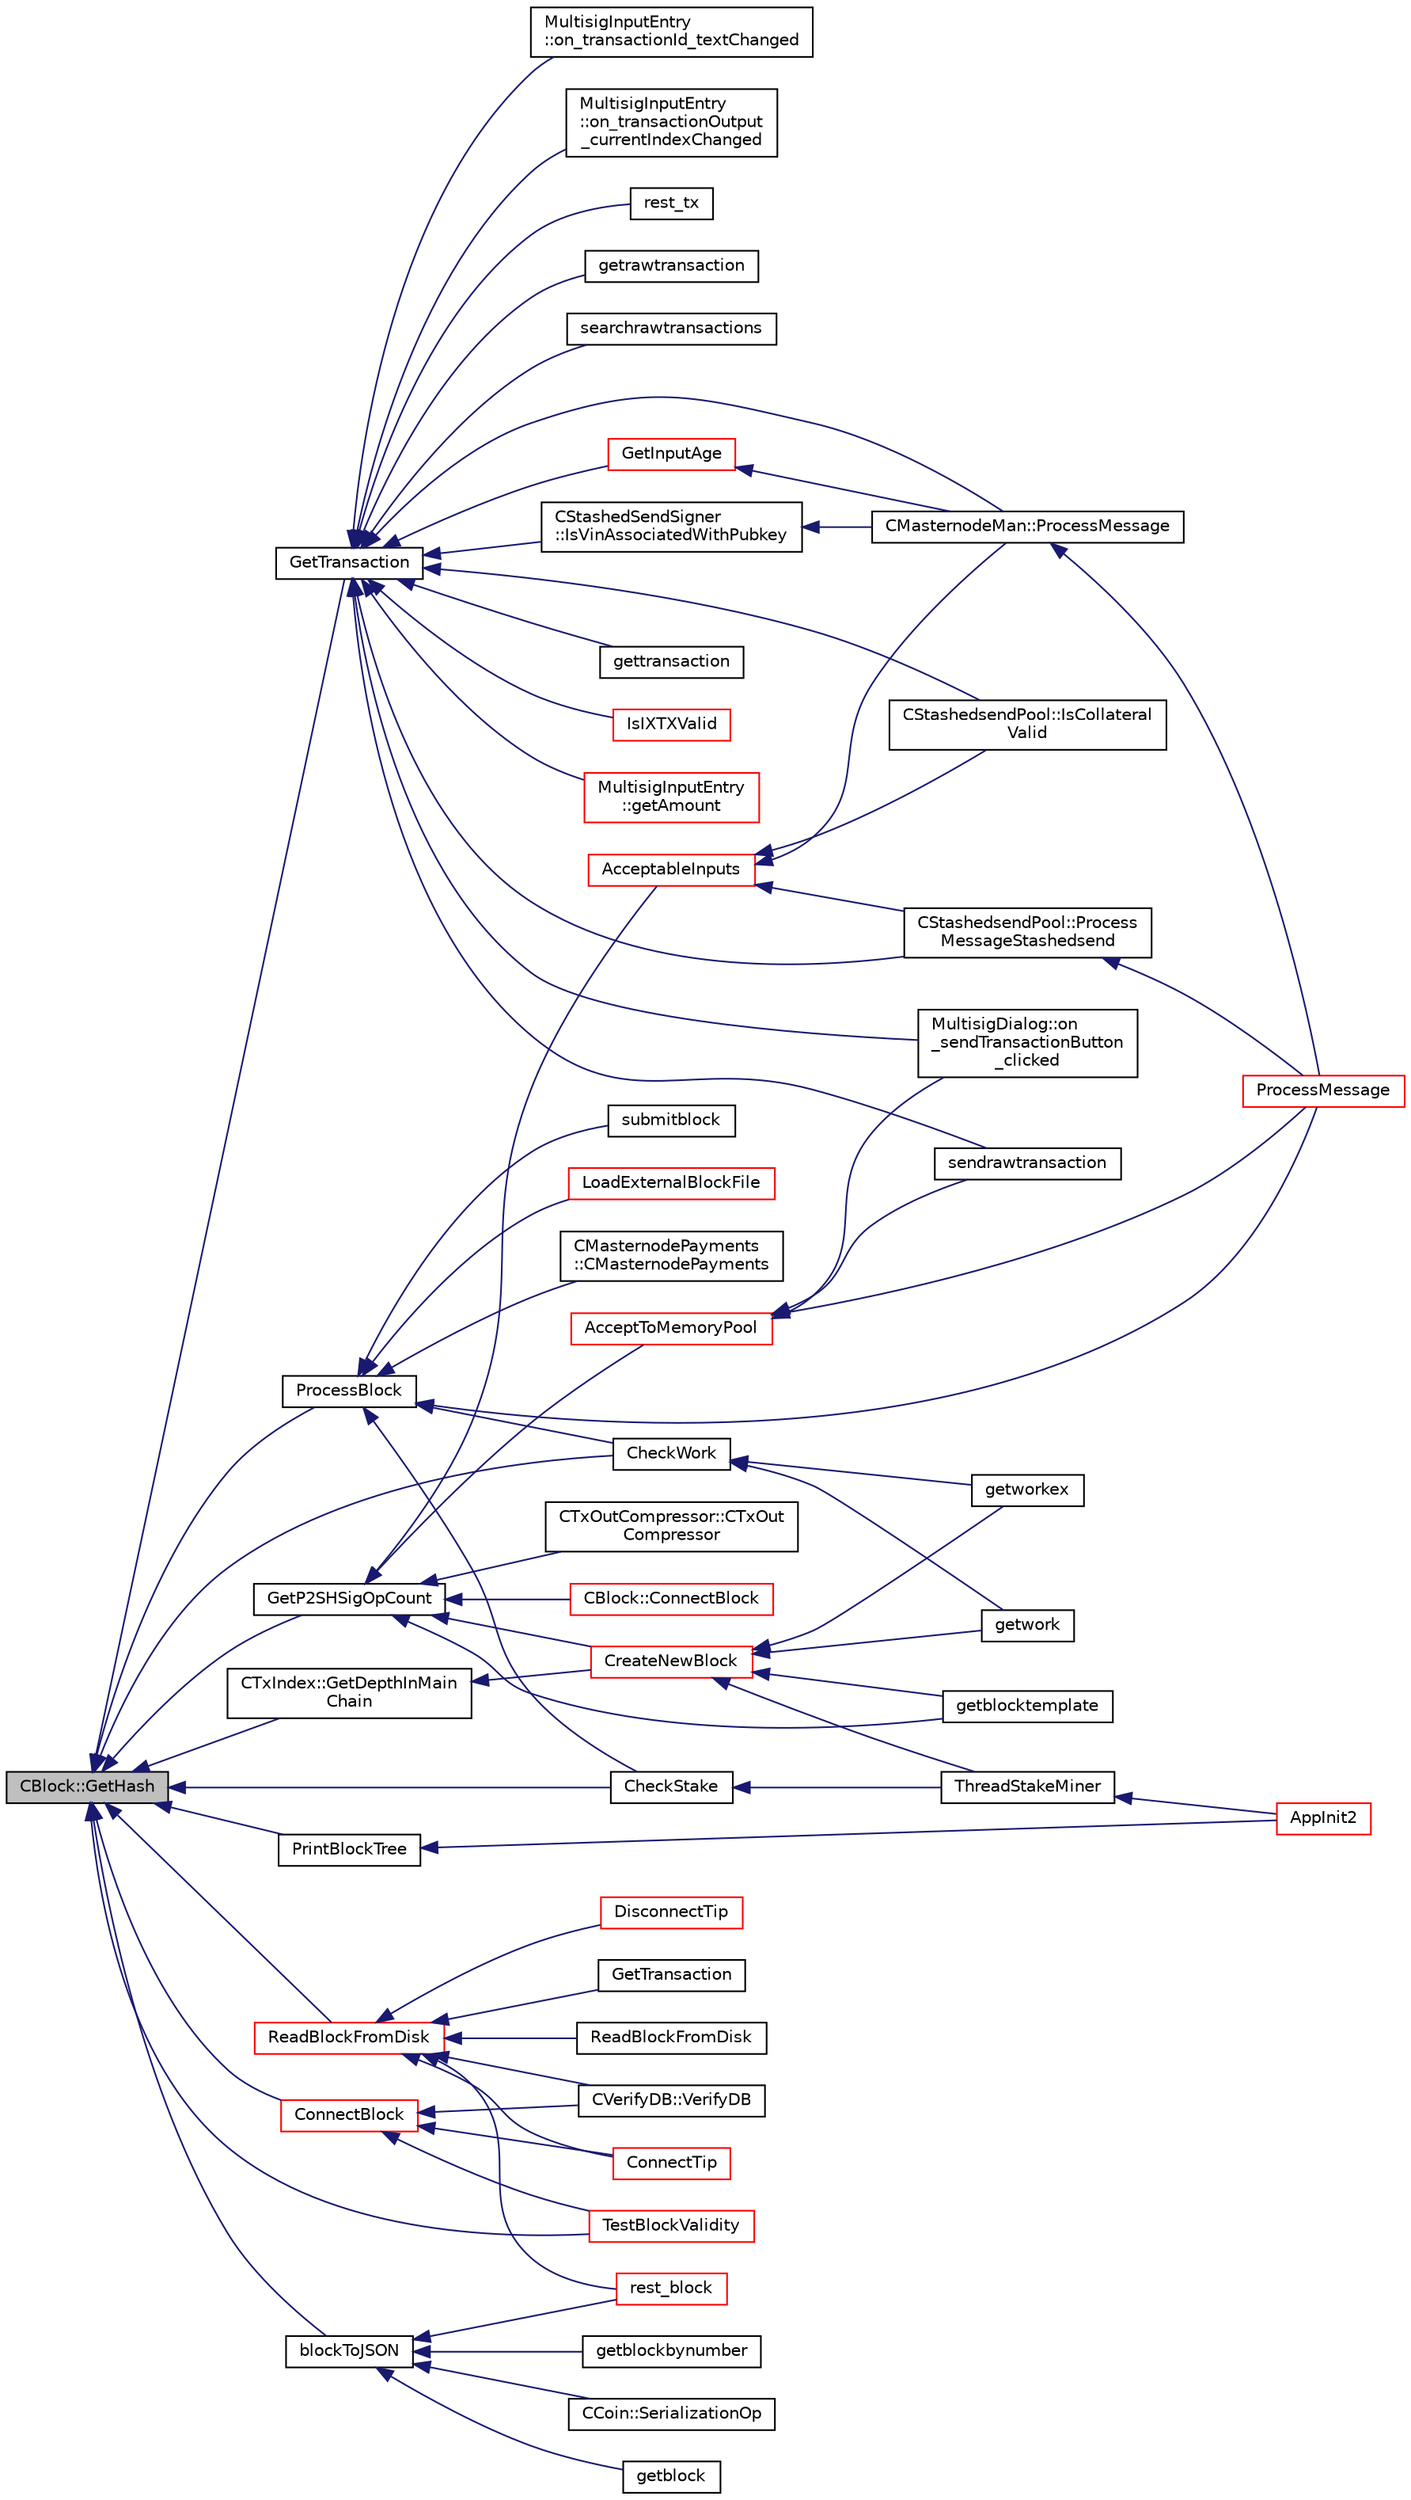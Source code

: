 digraph "CBlock::GetHash"
{
  edge [fontname="Helvetica",fontsize="10",labelfontname="Helvetica",labelfontsize="10"];
  node [fontname="Helvetica",fontsize="10",shape=record];
  rankdir="LR";
  Node615 [label="CBlock::GetHash",height=0.2,width=0.4,color="black", fillcolor="grey75", style="filled", fontcolor="black"];
  Node615 -> Node616 [dir="back",color="midnightblue",fontsize="10",style="solid",fontname="Helvetica"];
  Node616 [label="GetP2SHSigOpCount",height=0.2,width=0.4,color="black", fillcolor="white", style="filled",URL="$d4/dbf/main_8h.html#acc0a05d60127f0cfcf778348670067e0",tooltip="Count ECDSA signature operations in pay-to-script-hash inputs. "];
  Node616 -> Node617 [dir="back",color="midnightblue",fontsize="10",style="solid",fontname="Helvetica"];
  Node617 [label="AcceptToMemoryPool",height=0.2,width=0.4,color="red", fillcolor="white", style="filled",URL="$d4/dbf/main_8h.html#addea0e425b693b4c1be712c3ead94568",tooltip="(try to) add transaction to memory pool "];
  Node617 -> Node619 [dir="back",color="midnightblue",fontsize="10",style="solid",fontname="Helvetica"];
  Node619 [label="ProcessMessage",height=0.2,width=0.4,color="red", fillcolor="white", style="filled",URL="$df/d0a/main_8cpp.html#a8ba92b1a4bce3c835e887a9073d17d8e"];
  Node617 -> Node697 [dir="back",color="midnightblue",fontsize="10",style="solid",fontname="Helvetica"];
  Node697 [label="MultisigDialog::on\l_sendTransactionButton\l_clicked",height=0.2,width=0.4,color="black", fillcolor="white", style="filled",URL="$d4/df4/class_multisig_dialog.html#a71fcf325cb0cde9223eefc62b3b7634b"];
  Node617 -> Node698 [dir="back",color="midnightblue",fontsize="10",style="solid",fontname="Helvetica"];
  Node698 [label="sendrawtransaction",height=0.2,width=0.4,color="black", fillcolor="white", style="filled",URL="$dc/da8/rpcrawtransaction_8cpp.html#ad5aad44f890060f42efb49acf349511e"];
  Node616 -> Node699 [dir="back",color="midnightblue",fontsize="10",style="solid",fontname="Helvetica"];
  Node699 [label="AcceptableInputs",height=0.2,width=0.4,color="red", fillcolor="white", style="filled",URL="$d4/dbf/main_8h.html#a43f9c625cc3dfd663a76ddb4d15fce58"];
  Node699 -> Node740 [dir="back",color="midnightblue",fontsize="10",style="solid",fontname="Helvetica"];
  Node740 [label="CMasternodeMan::ProcessMessage",height=0.2,width=0.4,color="black", fillcolor="white", style="filled",URL="$dc/d6b/class_c_masternode_man.html#ae3e5d263cebdcd932eca49caeadce9aa"];
  Node740 -> Node619 [dir="back",color="midnightblue",fontsize="10",style="solid",fontname="Helvetica"];
  Node699 -> Node729 [dir="back",color="midnightblue",fontsize="10",style="solid",fontname="Helvetica"];
  Node729 [label="CStashedsendPool::Process\lMessageStashedsend",height=0.2,width=0.4,color="black", fillcolor="white", style="filled",URL="$dd/d8a/class_c_stashedsend_pool.html#a62b472a4e4b1e634bc2e8621be17888e",tooltip="Process a Stashedsend message using the Stashedsend protocol. "];
  Node729 -> Node619 [dir="back",color="midnightblue",fontsize="10",style="solid",fontname="Helvetica"];
  Node699 -> Node741 [dir="back",color="midnightblue",fontsize="10",style="solid",fontname="Helvetica"];
  Node741 [label="CStashedsendPool::IsCollateral\lValid",height=0.2,width=0.4,color="black", fillcolor="white", style="filled",URL="$dd/d8a/class_c_stashedsend_pool.html#a953b684a05b58919c45c8c6f159b0b14",tooltip="If the collateral is valid given by a client. "];
  Node616 -> Node745 [dir="back",color="midnightblue",fontsize="10",style="solid",fontname="Helvetica"];
  Node745 [label="CBlock::ConnectBlock",height=0.2,width=0.4,color="red", fillcolor="white", style="filled",URL="$d3/d51/class_c_block.html#a1ae149d97c7b7eadf48f5cea934b6217"];
  Node616 -> Node746 [dir="back",color="midnightblue",fontsize="10",style="solid",fontname="Helvetica"];
  Node746 [label="CTxOutCompressor::CTxOut\lCompressor",height=0.2,width=0.4,color="black", fillcolor="white", style="filled",URL="$d9/d8d/class_c_tx_out_compressor.html#a38ef1033989cd003de65598620d15cea"];
  Node616 -> Node747 [dir="back",color="midnightblue",fontsize="10",style="solid",fontname="Helvetica"];
  Node747 [label="CreateNewBlock",height=0.2,width=0.4,color="red", fillcolor="white", style="filled",URL="$de/d13/miner_8h.html#aca0de7d757e027c2b08bd101c68c1549"];
  Node747 -> Node710 [dir="back",color="midnightblue",fontsize="10",style="solid",fontname="Helvetica"];
  Node710 [label="ThreadStakeMiner",height=0.2,width=0.4,color="black", fillcolor="white", style="filled",URL="$d6/de3/miner_8cpp.html#a31faece5ef0e403969b3d3debd79b352"];
  Node710 -> Node622 [dir="back",color="midnightblue",fontsize="10",style="solid",fontname="Helvetica"];
  Node622 [label="AppInit2",height=0.2,width=0.4,color="red", fillcolor="white", style="filled",URL="$d8/dc0/init_8h.html#a1a4c1bfbf6ba1db77e988b89b9cadfd3",tooltip="Initialize ion. "];
  Node747 -> Node707 [dir="back",color="midnightblue",fontsize="10",style="solid",fontname="Helvetica"];
  Node707 [label="getworkex",height=0.2,width=0.4,color="black", fillcolor="white", style="filled",URL="$d4/ddd/rpcmining_8cpp.html#aa40f86dc468a3f2ef4a3bba99e20a069"];
  Node747 -> Node708 [dir="back",color="midnightblue",fontsize="10",style="solid",fontname="Helvetica"];
  Node708 [label="getwork",height=0.2,width=0.4,color="black", fillcolor="white", style="filled",URL="$d4/ddd/rpcmining_8cpp.html#a356be62c93d38267a7da9e1cb644d547"];
  Node747 -> Node749 [dir="back",color="midnightblue",fontsize="10",style="solid",fontname="Helvetica"];
  Node749 [label="getblocktemplate",height=0.2,width=0.4,color="black", fillcolor="white", style="filled",URL="$d4/ddd/rpcmining_8cpp.html#a27347eecedd59156c914fcb5ce488f9a"];
  Node616 -> Node749 [dir="back",color="midnightblue",fontsize="10",style="solid",fontname="Helvetica"];
  Node615 -> Node750 [dir="back",color="midnightblue",fontsize="10",style="solid",fontname="Helvetica"];
  Node750 [label="CTxIndex::GetDepthInMain\lChain",height=0.2,width=0.4,color="black", fillcolor="white", style="filled",URL="$d5/db3/class_c_tx_index.html#ae18990b9796ee365ae2f384a2b334fe0"];
  Node750 -> Node747 [dir="back",color="midnightblue",fontsize="10",style="solid",fontname="Helvetica"];
  Node615 -> Node751 [dir="back",color="midnightblue",fontsize="10",style="solid",fontname="Helvetica"];
  Node751 [label="GetTransaction",height=0.2,width=0.4,color="black", fillcolor="white", style="filled",URL="$d4/dbf/main_8h.html#a7d2a4633e4e0e8e4cb9c881d45a496b5"];
  Node751 -> Node752 [dir="back",color="midnightblue",fontsize="10",style="solid",fontname="Helvetica"];
  Node752 [label="IsIXTXValid",height=0.2,width=0.4,color="red", fillcolor="white", style="filled",URL="$d6/d5f/instantx_8h.html#a091b5dc50769595bb701d5f85ca475e5"];
  Node751 -> Node753 [dir="back",color="midnightblue",fontsize="10",style="solid",fontname="Helvetica"];
  Node753 [label="GetInputAge",height=0.2,width=0.4,color="red", fillcolor="white", style="filled",URL="$d4/dbf/main_8h.html#ae137d76bbcaf8d65fab905889b504e26"];
  Node753 -> Node740 [dir="back",color="midnightblue",fontsize="10",style="solid",fontname="Helvetica"];
  Node751 -> Node740 [dir="back",color="midnightblue",fontsize="10",style="solid",fontname="Helvetica"];
  Node751 -> Node697 [dir="back",color="midnightblue",fontsize="10",style="solid",fontname="Helvetica"];
  Node751 -> Node761 [dir="back",color="midnightblue",fontsize="10",style="solid",fontname="Helvetica"];
  Node761 [label="MultisigInputEntry\l::getAmount",height=0.2,width=0.4,color="red", fillcolor="white", style="filled",URL="$d9/d3d/class_multisig_input_entry.html#a0b0e1379adc39ad68ab4a69b428a58f1"];
  Node751 -> Node767 [dir="back",color="midnightblue",fontsize="10",style="solid",fontname="Helvetica"];
  Node767 [label="MultisigInputEntry\l::on_transactionId_textChanged",height=0.2,width=0.4,color="black", fillcolor="white", style="filled",URL="$d9/d3d/class_multisig_input_entry.html#a1cb42a240e71f999f06fbf7e4ffbc982"];
  Node751 -> Node768 [dir="back",color="midnightblue",fontsize="10",style="solid",fontname="Helvetica"];
  Node768 [label="MultisigInputEntry\l::on_transactionOutput\l_currentIndexChanged",height=0.2,width=0.4,color="black", fillcolor="white", style="filled",URL="$d9/d3d/class_multisig_input_entry.html#a122ee9305bd98ccb311698169be45941"];
  Node751 -> Node769 [dir="back",color="midnightblue",fontsize="10",style="solid",fontname="Helvetica"];
  Node769 [label="rest_tx",height=0.2,width=0.4,color="black", fillcolor="white", style="filled",URL="$d8/d04/rest_8cpp.html#a6a40ed64db0199226195920c9e92ac33"];
  Node751 -> Node770 [dir="back",color="midnightblue",fontsize="10",style="solid",fontname="Helvetica"];
  Node770 [label="getrawtransaction",height=0.2,width=0.4,color="black", fillcolor="white", style="filled",URL="$dc/da8/rpcrawtransaction_8cpp.html#a12e1b8a05d99d1544e5343c2282cc55a"];
  Node751 -> Node698 [dir="back",color="midnightblue",fontsize="10",style="solid",fontname="Helvetica"];
  Node751 -> Node771 [dir="back",color="midnightblue",fontsize="10",style="solid",fontname="Helvetica"];
  Node771 [label="searchrawtransactions",height=0.2,width=0.4,color="black", fillcolor="white", style="filled",URL="$dc/da8/rpcrawtransaction_8cpp.html#ae119520f4c7a75fcaf31fbfaf8dff482"];
  Node751 -> Node772 [dir="back",color="midnightblue",fontsize="10",style="solid",fontname="Helvetica"];
  Node772 [label="gettransaction",height=0.2,width=0.4,color="black", fillcolor="white", style="filled",URL="$df/d1d/rpcwallet_8cpp.html#a845c15a1402787fcf2cc021111ea89f5"];
  Node751 -> Node729 [dir="back",color="midnightblue",fontsize="10",style="solid",fontname="Helvetica"];
  Node751 -> Node741 [dir="back",color="midnightblue",fontsize="10",style="solid",fontname="Helvetica"];
  Node751 -> Node773 [dir="back",color="midnightblue",fontsize="10",style="solid",fontname="Helvetica"];
  Node773 [label="CStashedSendSigner\l::IsVinAssociatedWithPubkey",height=0.2,width=0.4,color="black", fillcolor="white", style="filled",URL="$da/d0a/class_c_stashed_send_signer.html#aaca192c63b69266a4ac439051d3bbf58",tooltip="Is the inputs associated with this public key? (and there is 20000 ION - checking if valid masternode..."];
  Node773 -> Node740 [dir="back",color="midnightblue",fontsize="10",style="solid",fontname="Helvetica"];
  Node615 -> Node702 [dir="back",color="midnightblue",fontsize="10",style="solid",fontname="Helvetica"];
  Node702 [label="ProcessBlock",height=0.2,width=0.4,color="black", fillcolor="white", style="filled",URL="$d4/dbf/main_8h.html#a7c8a7be3439bb5e1e40548a332a3cf29"];
  Node702 -> Node703 [dir="back",color="midnightblue",fontsize="10",style="solid",fontname="Helvetica"];
  Node703 [label="LoadExternalBlockFile",height=0.2,width=0.4,color="red", fillcolor="white", style="filled",URL="$df/d0a/main_8cpp.html#afbdbbb5a1b376748e5460cbcf644a9af"];
  Node702 -> Node619 [dir="back",color="midnightblue",fontsize="10",style="solid",fontname="Helvetica"];
  Node702 -> Node705 [dir="back",color="midnightblue",fontsize="10",style="solid",fontname="Helvetica"];
  Node705 [label="CMasternodePayments\l::CMasternodePayments",height=0.2,width=0.4,color="black", fillcolor="white", style="filled",URL="$dc/d9a/class_c_masternode_payments.html#a4b9454f265a927528c881716e7649973"];
  Node702 -> Node706 [dir="back",color="midnightblue",fontsize="10",style="solid",fontname="Helvetica"];
  Node706 [label="CheckWork",height=0.2,width=0.4,color="black", fillcolor="white", style="filled",URL="$de/d13/miner_8h.html#aadd8a05aa6d8fae1c0f4daa5e971a12a",tooltip="Check mined proof-of-work block. "];
  Node706 -> Node707 [dir="back",color="midnightblue",fontsize="10",style="solid",fontname="Helvetica"];
  Node706 -> Node708 [dir="back",color="midnightblue",fontsize="10",style="solid",fontname="Helvetica"];
  Node702 -> Node709 [dir="back",color="midnightblue",fontsize="10",style="solid",fontname="Helvetica"];
  Node709 [label="CheckStake",height=0.2,width=0.4,color="black", fillcolor="white", style="filled",URL="$de/d13/miner_8h.html#a68be4bcfa03b86095641eac5ca996fed",tooltip="Check mined proof-of-stake block. "];
  Node709 -> Node710 [dir="back",color="midnightblue",fontsize="10",style="solid",fontname="Helvetica"];
  Node702 -> Node711 [dir="back",color="midnightblue",fontsize="10",style="solid",fontname="Helvetica"];
  Node711 [label="submitblock",height=0.2,width=0.4,color="black", fillcolor="white", style="filled",URL="$d4/ddd/rpcmining_8cpp.html#a6fc1aa077add8cb1c74207056616134d"];
  Node615 -> Node774 [dir="back",color="midnightblue",fontsize="10",style="solid",fontname="Helvetica"];
  Node774 [label="PrintBlockTree",height=0.2,width=0.4,color="black", fillcolor="white", style="filled",URL="$d4/dbf/main_8h.html#aac88c75e65aa0dee60e4332dbcc16120"];
  Node774 -> Node622 [dir="back",color="midnightblue",fontsize="10",style="solid",fontname="Helvetica"];
  Node615 -> Node706 [dir="back",color="midnightblue",fontsize="10",style="solid",fontname="Helvetica"];
  Node615 -> Node709 [dir="back",color="midnightblue",fontsize="10",style="solid",fontname="Helvetica"];
  Node615 -> Node775 [dir="back",color="midnightblue",fontsize="10",style="solid",fontname="Helvetica"];
  Node775 [label="blockToJSON",height=0.2,width=0.4,color="black", fillcolor="white", style="filled",URL="$d0/d47/rpcblockchain_8cpp.html#a414df5de934bac4418f19c9293f63dad"];
  Node775 -> Node776 [dir="back",color="midnightblue",fontsize="10",style="solid",fontname="Helvetica"];
  Node776 [label="CCoin::SerializationOp",height=0.2,width=0.4,color="black", fillcolor="white", style="filled",URL="$d6/d99/struct_c_coin.html#a2a0a2532bdacb03b087b3b0a400830ec"];
  Node775 -> Node777 [dir="back",color="midnightblue",fontsize="10",style="solid",fontname="Helvetica"];
  Node777 [label="rest_block",height=0.2,width=0.4,color="red", fillcolor="white", style="filled",URL="$d8/d04/rest_8cpp.html#a99e4aae76e1b90f996cf7c24b5281464"];
  Node775 -> Node780 [dir="back",color="midnightblue",fontsize="10",style="solid",fontname="Helvetica"];
  Node780 [label="getblock",height=0.2,width=0.4,color="black", fillcolor="white", style="filled",URL="$d0/d47/rpcblockchain_8cpp.html#a63608cf1bb275120194c3b4e070af3d7"];
  Node775 -> Node781 [dir="back",color="midnightblue",fontsize="10",style="solid",fontname="Helvetica"];
  Node781 [label="getblockbynumber",height=0.2,width=0.4,color="black", fillcolor="white", style="filled",URL="$d0/d47/rpcblockchain_8cpp.html#a4039f7b3e313c63b81c98e3fc479a117"];
  Node615 -> Node782 [dir="back",color="midnightblue",fontsize="10",style="solid",fontname="Helvetica"];
  Node782 [label="ReadBlockFromDisk",height=0.2,width=0.4,color="red", fillcolor="white", style="filled",URL="$db/d38/validation_8h.html#a578c1df234b05798180f0235d469a5ba",tooltip="Functions for disk access for blocks. "];
  Node782 -> Node777 [dir="back",color="midnightblue",fontsize="10",style="solid",fontname="Helvetica"];
  Node782 -> Node783 [dir="back",color="midnightblue",fontsize="10",style="solid",fontname="Helvetica"];
  Node783 [label="GetTransaction",height=0.2,width=0.4,color="black", fillcolor="white", style="filled",URL="$db/d38/validation_8h.html#a07fae6c3df8041881d293cd91afd9c97",tooltip="Retrieve a transaction (from memory pool, or from disk, if possible) "];
  Node782 -> Node784 [dir="back",color="midnightblue",fontsize="10",style="solid",fontname="Helvetica"];
  Node784 [label="ReadBlockFromDisk",height=0.2,width=0.4,color="black", fillcolor="white", style="filled",URL="$db/d38/validation_8h.html#aee79e45a0b167f9b312f83a23880cfbc"];
  Node782 -> Node785 [dir="back",color="midnightblue",fontsize="10",style="solid",fontname="Helvetica"];
  Node785 [label="DisconnectTip",height=0.2,width=0.4,color="red", fillcolor="white", style="filled",URL="$dd/d7d/validation_8cpp.html#af22a75696068786d303019f31f29eb9e",tooltip="Disconnect chainActive&#39;s tip. "];
  Node782 -> Node803 [dir="back",color="midnightblue",fontsize="10",style="solid",fontname="Helvetica"];
  Node803 [label="ConnectTip",height=0.2,width=0.4,color="red", fillcolor="white", style="filled",URL="$dd/d7d/validation_8cpp.html#a6aed3630ddc1f0822daf257250d4799a",tooltip="Connect a new block to chainActive. "];
  Node782 -> Node805 [dir="back",color="midnightblue",fontsize="10",style="solid",fontname="Helvetica"];
  Node805 [label="CVerifyDB::VerifyDB",height=0.2,width=0.4,color="black", fillcolor="white", style="filled",URL="$d7/da0/class_c_verify_d_b.html#af12e07230f20d23cf01d417d0e785c49"];
  Node615 -> Node800 [dir="back",color="midnightblue",fontsize="10",style="solid",fontname="Helvetica"];
  Node800 [label="ConnectBlock",height=0.2,width=0.4,color="red", fillcolor="white", style="filled",URL="$dd/d7d/validation_8cpp.html#afafbb35ee38b98e832fcb8b159942055",tooltip="Apply the effects of this block (with given index) on the UTXO set represented by coins..."];
  Node800 -> Node803 [dir="back",color="midnightblue",fontsize="10",style="solid",fontname="Helvetica"];
  Node800 -> Node804 [dir="back",color="midnightblue",fontsize="10",style="solid",fontname="Helvetica"];
  Node804 [label="TestBlockValidity",height=0.2,width=0.4,color="red", fillcolor="white", style="filled",URL="$db/d38/validation_8h.html#a12c39e969c9077605ae8a91730fb78d3",tooltip="Check a block is completely valid from start to finish (only works on top of our current best block..."];
  Node800 -> Node805 [dir="back",color="midnightblue",fontsize="10",style="solid",fontname="Helvetica"];
  Node615 -> Node804 [dir="back",color="midnightblue",fontsize="10",style="solid",fontname="Helvetica"];
}
